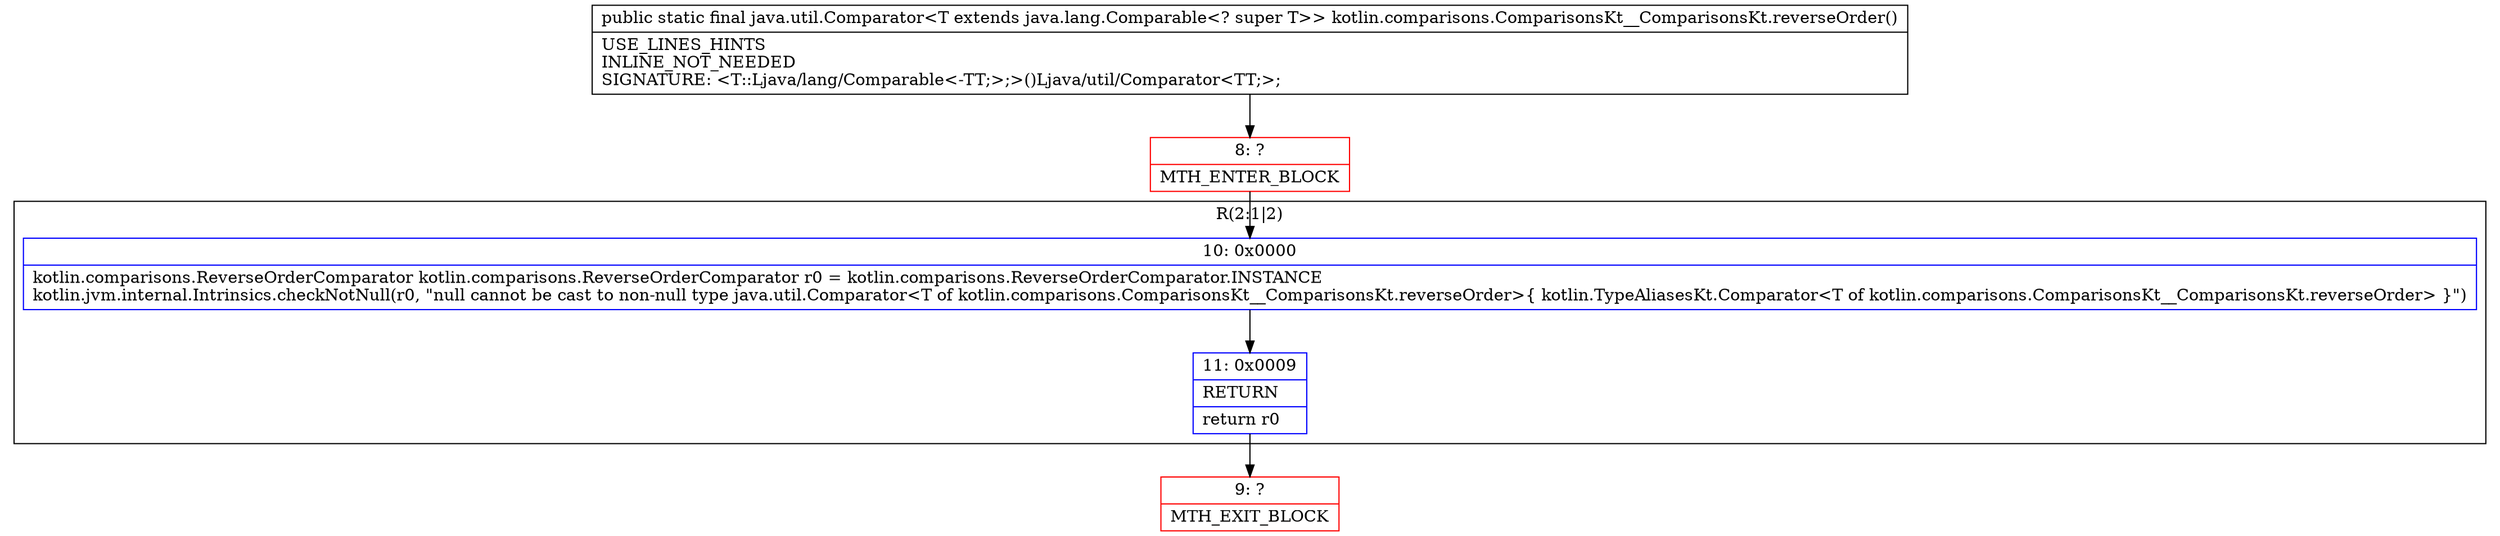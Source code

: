 digraph "CFG forkotlin.comparisons.ComparisonsKt__ComparisonsKt.reverseOrder()Ljava\/util\/Comparator;" {
subgraph cluster_Region_936027163 {
label = "R(2:1|2)";
node [shape=record,color=blue];
Node_10 [shape=record,label="{10\:\ 0x0000|kotlin.comparisons.ReverseOrderComparator kotlin.comparisons.ReverseOrderComparator r0 = kotlin.comparisons.ReverseOrderComparator.INSTANCE\lkotlin.jvm.internal.Intrinsics.checkNotNull(r0, \"null cannot be cast to non\-null type java.util.Comparator\<T of kotlin.comparisons.ComparisonsKt__ComparisonsKt.reverseOrder\>\{ kotlin.TypeAliasesKt.Comparator\<T of kotlin.comparisons.ComparisonsKt__ComparisonsKt.reverseOrder\> \}\")\l}"];
Node_11 [shape=record,label="{11\:\ 0x0009|RETURN\l|return r0\l}"];
}
Node_8 [shape=record,color=red,label="{8\:\ ?|MTH_ENTER_BLOCK\l}"];
Node_9 [shape=record,color=red,label="{9\:\ ?|MTH_EXIT_BLOCK\l}"];
MethodNode[shape=record,label="{public static final java.util.Comparator\<T extends java.lang.Comparable\<? super T\>\> kotlin.comparisons.ComparisonsKt__ComparisonsKt.reverseOrder()  | USE_LINES_HINTS\lINLINE_NOT_NEEDED\lSIGNATURE: \<T::Ljava\/lang\/Comparable\<\-TT;\>;\>()Ljava\/util\/Comparator\<TT;\>;\l}"];
MethodNode -> Node_8;Node_10 -> Node_11;
Node_11 -> Node_9;
Node_8 -> Node_10;
}

